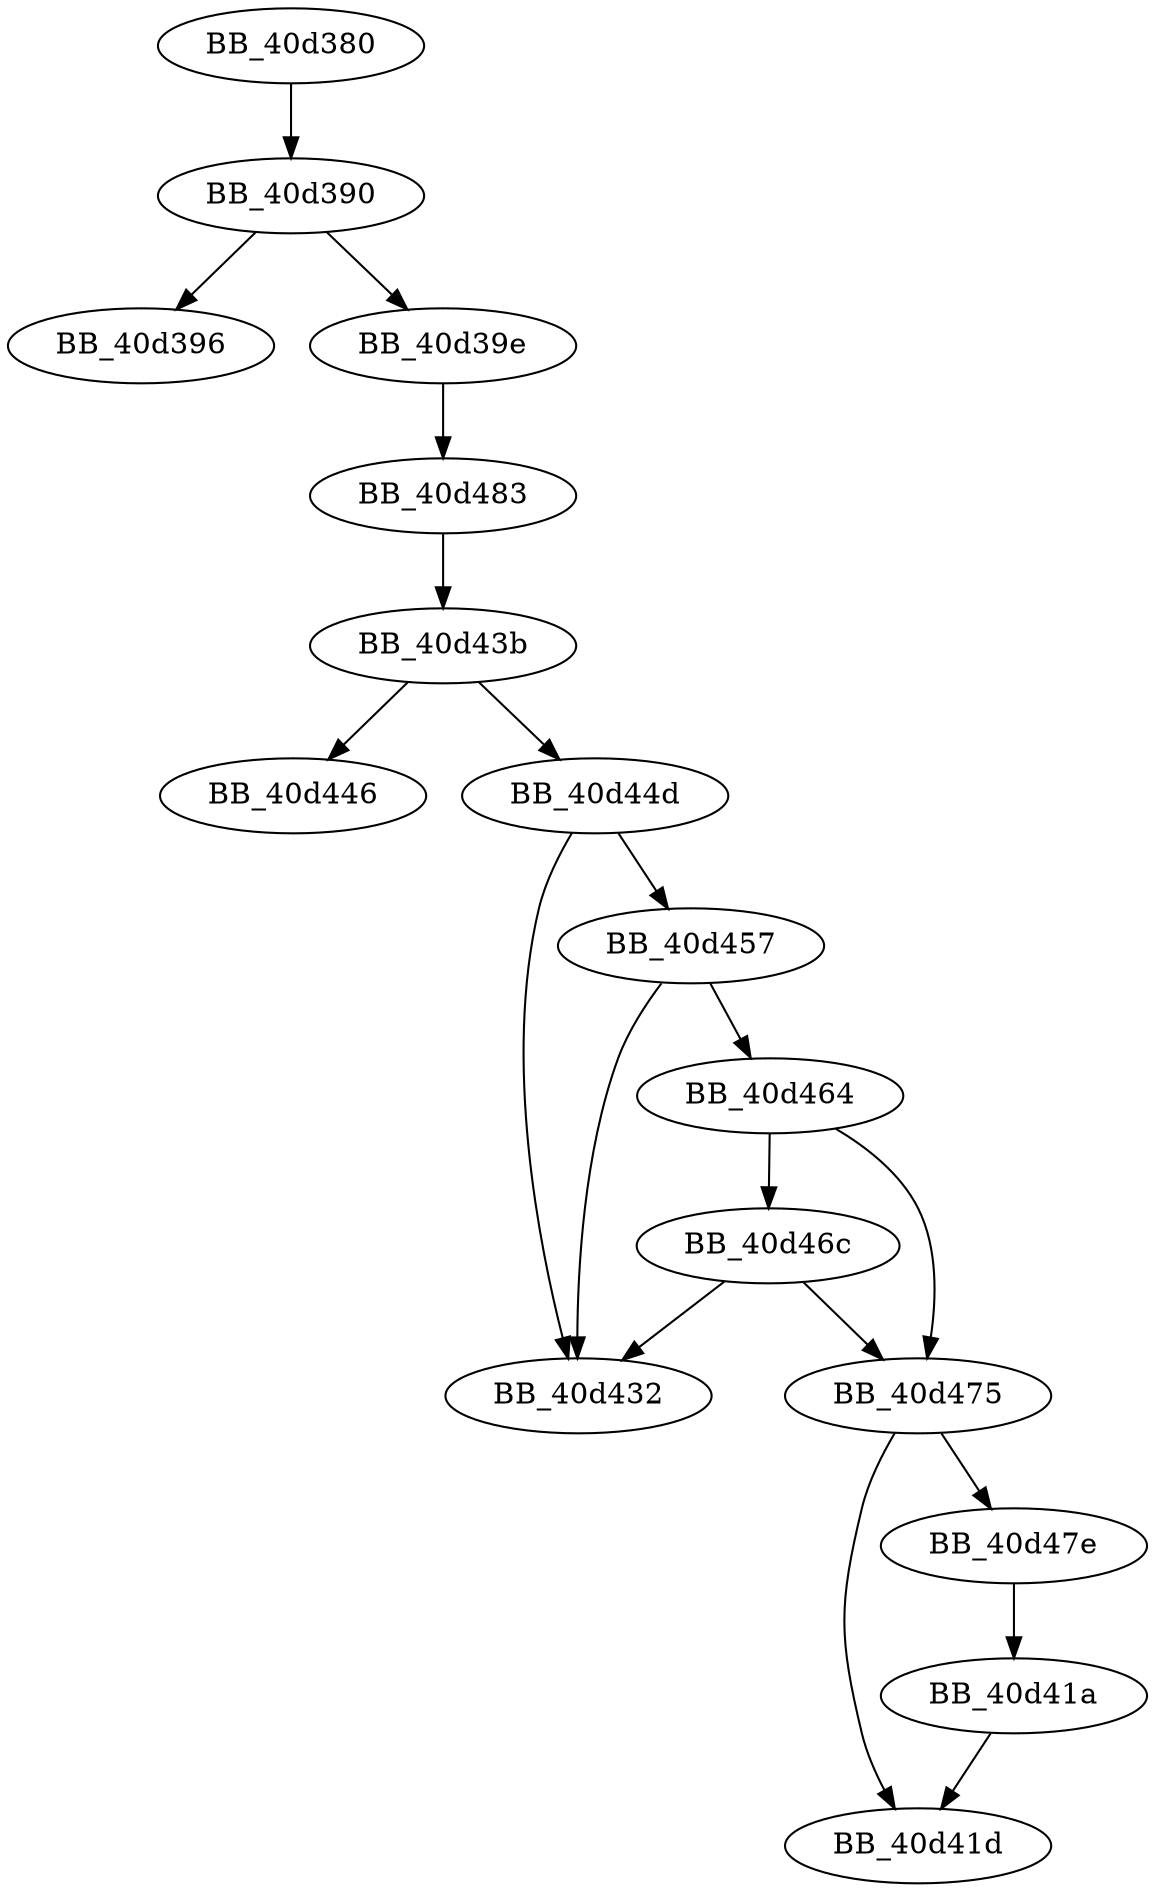 DiGraph sub_40D380{
BB_40d380->BB_40d390
BB_40d390->BB_40d396
BB_40d390->BB_40d39e
BB_40d39e->BB_40d483
BB_40d41a->BB_40d41d
BB_40d43b->BB_40d446
BB_40d43b->BB_40d44d
BB_40d44d->BB_40d432
BB_40d44d->BB_40d457
BB_40d457->BB_40d432
BB_40d457->BB_40d464
BB_40d464->BB_40d46c
BB_40d464->BB_40d475
BB_40d46c->BB_40d432
BB_40d46c->BB_40d475
BB_40d475->BB_40d41d
BB_40d475->BB_40d47e
BB_40d47e->BB_40d41a
BB_40d483->BB_40d43b
}
